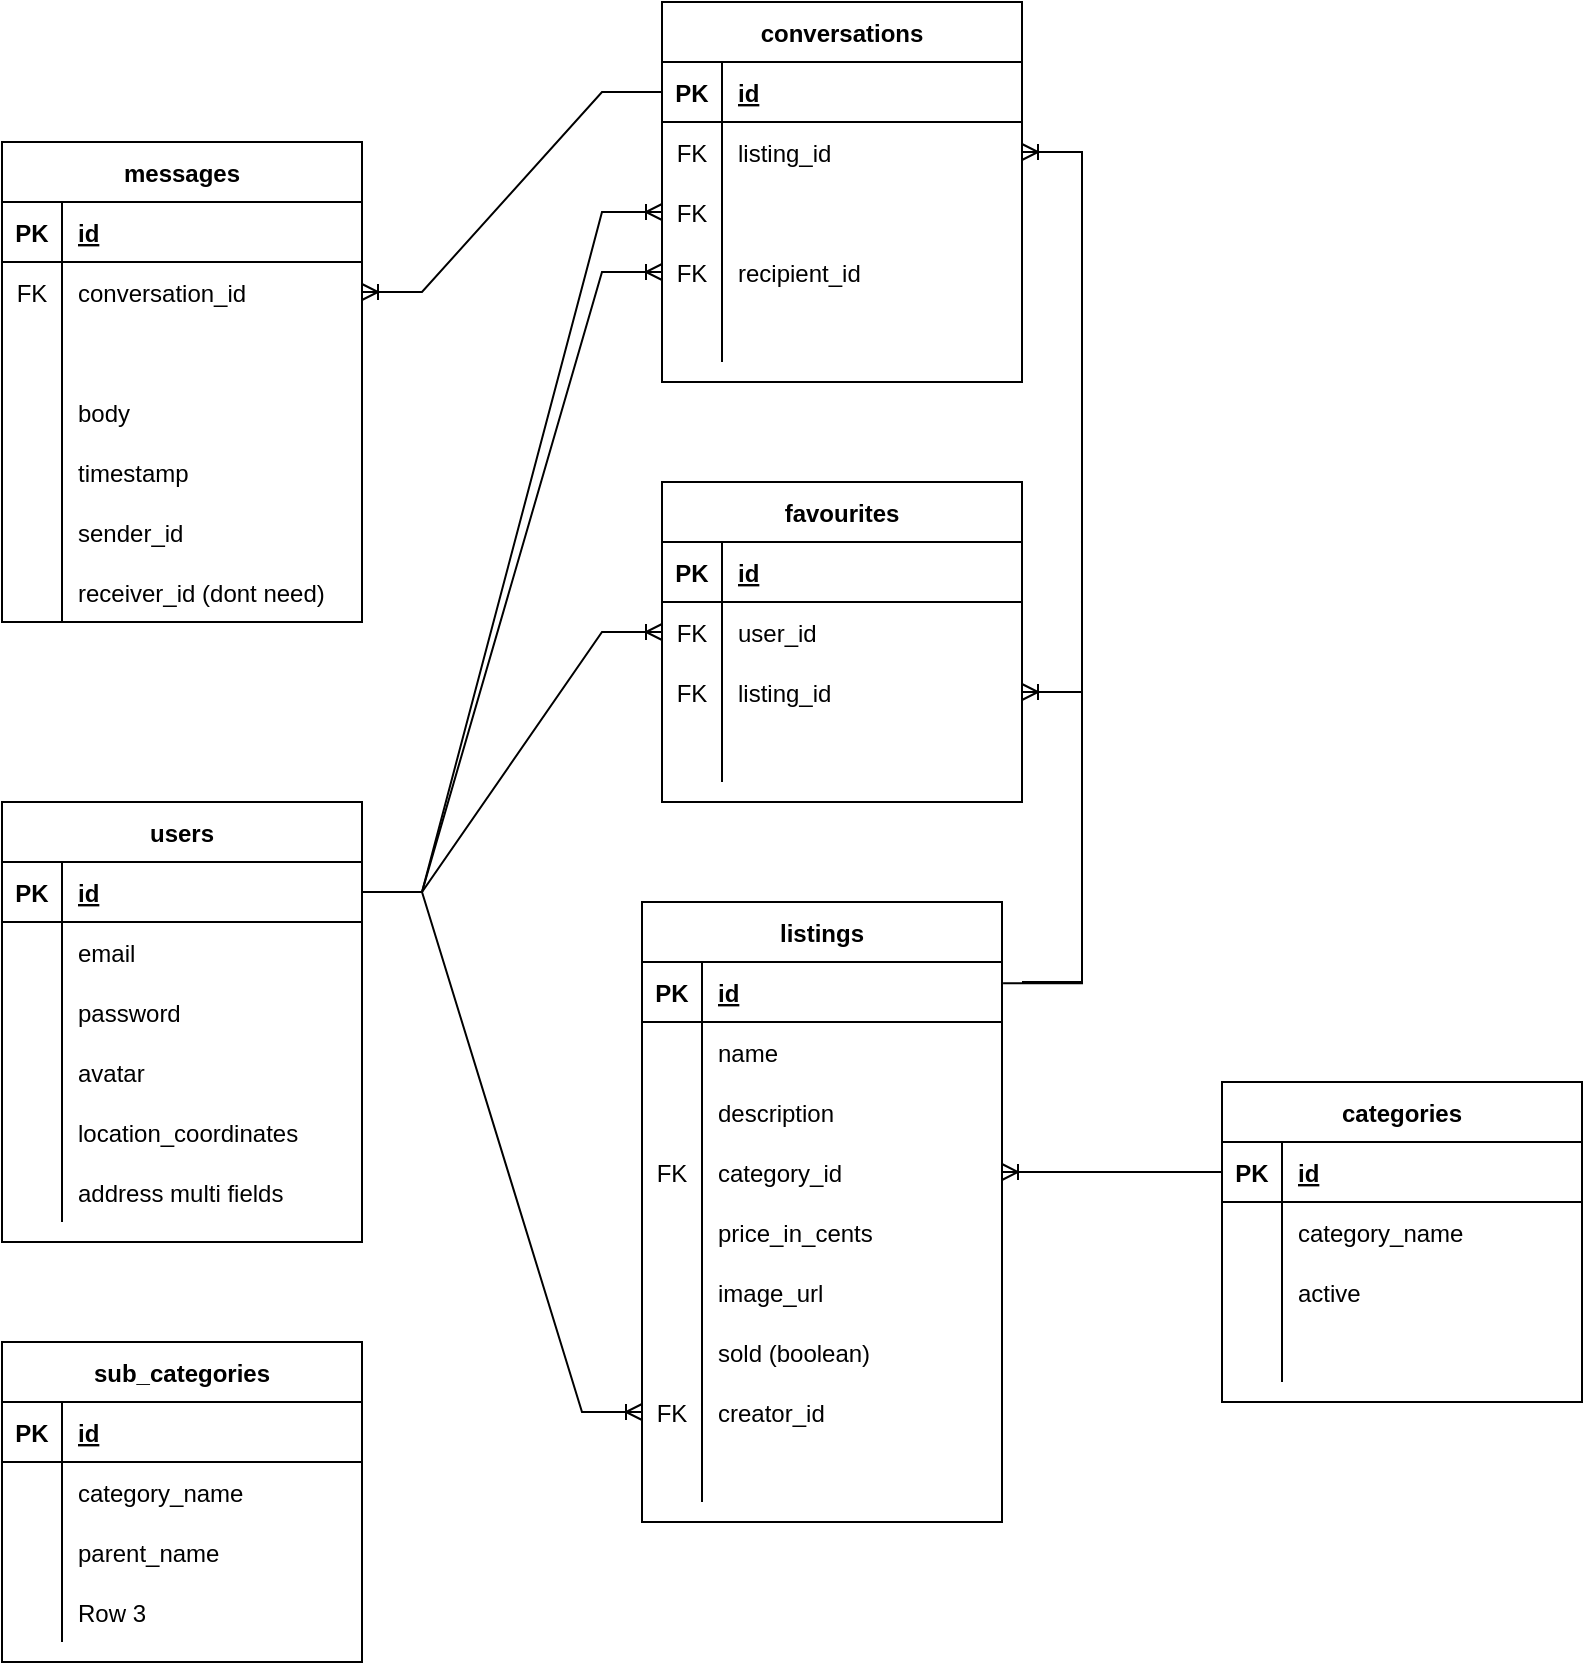 <mxfile version="17.4.1" type="device"><diagram id="R2lEEEUBdFMjLlhIrx00" name="Page-1"><mxGraphModel dx="868" dy="2171" grid="1" gridSize="10" guides="1" tooltips="1" connect="1" arrows="1" fold="1" page="1" pageScale="1" pageWidth="850" pageHeight="1100" math="0" shadow="0" extFonts="Permanent Marker^https://fonts.googleapis.com/css?family=Permanent+Marker"><root><mxCell id="0"/><mxCell id="1" parent="0"/><mxCell id="QbqZs9sL1WfOPaZ2x1TI-1" value="conversations" style="shape=table;startSize=30;container=1;collapsible=1;childLayout=tableLayout;fixedRows=1;rowLines=0;fontStyle=1;align=center;resizeLast=1;" parent="1" vertex="1"><mxGeometry x="460" y="-660" width="180" height="190" as="geometry"/></mxCell><mxCell id="QbqZs9sL1WfOPaZ2x1TI-2" value="" style="shape=tableRow;horizontal=0;startSize=0;swimlaneHead=0;swimlaneBody=0;fillColor=none;collapsible=0;dropTarget=0;points=[[0,0.5],[1,0.5]];portConstraint=eastwest;top=0;left=0;right=0;bottom=1;" parent="QbqZs9sL1WfOPaZ2x1TI-1" vertex="1"><mxGeometry y="30" width="180" height="30" as="geometry"/></mxCell><mxCell id="QbqZs9sL1WfOPaZ2x1TI-3" value="PK" style="shape=partialRectangle;connectable=0;fillColor=none;top=0;left=0;bottom=0;right=0;fontStyle=1;overflow=hidden;" parent="QbqZs9sL1WfOPaZ2x1TI-2" vertex="1"><mxGeometry width="30" height="30" as="geometry"><mxRectangle width="30" height="30" as="alternateBounds"/></mxGeometry></mxCell><mxCell id="QbqZs9sL1WfOPaZ2x1TI-4" value="id" style="shape=partialRectangle;connectable=0;fillColor=none;top=0;left=0;bottom=0;right=0;align=left;spacingLeft=6;fontStyle=5;overflow=hidden;" parent="QbqZs9sL1WfOPaZ2x1TI-2" vertex="1"><mxGeometry x="30" width="150" height="30" as="geometry"><mxRectangle width="150" height="30" as="alternateBounds"/></mxGeometry></mxCell><mxCell id="QbqZs9sL1WfOPaZ2x1TI-11" value="" style="shape=tableRow;horizontal=0;startSize=0;swimlaneHead=0;swimlaneBody=0;fillColor=none;collapsible=0;dropTarget=0;points=[[0,0.5],[1,0.5]];portConstraint=eastwest;top=0;left=0;right=0;bottom=0;" parent="QbqZs9sL1WfOPaZ2x1TI-1" vertex="1"><mxGeometry y="60" width="180" height="30" as="geometry"/></mxCell><mxCell id="QbqZs9sL1WfOPaZ2x1TI-12" value="FK" style="shape=partialRectangle;connectable=0;fillColor=none;top=0;left=0;bottom=0;right=0;editable=1;overflow=hidden;" parent="QbqZs9sL1WfOPaZ2x1TI-11" vertex="1"><mxGeometry width="30" height="30" as="geometry"><mxRectangle width="30" height="30" as="alternateBounds"/></mxGeometry></mxCell><mxCell id="QbqZs9sL1WfOPaZ2x1TI-13" value="listing_id" style="shape=partialRectangle;connectable=0;fillColor=none;top=0;left=0;bottom=0;right=0;align=left;spacingLeft=6;overflow=hidden;" parent="QbqZs9sL1WfOPaZ2x1TI-11" vertex="1"><mxGeometry x="30" width="150" height="30" as="geometry"><mxRectangle width="150" height="30" as="alternateBounds"/></mxGeometry></mxCell><mxCell id="QbqZs9sL1WfOPaZ2x1TI-5" value="" style="shape=tableRow;horizontal=0;startSize=0;swimlaneHead=0;swimlaneBody=0;fillColor=none;collapsible=0;dropTarget=0;points=[[0,0.5],[1,0.5]];portConstraint=eastwest;top=0;left=0;right=0;bottom=0;" parent="QbqZs9sL1WfOPaZ2x1TI-1" vertex="1"><mxGeometry y="90" width="180" height="30" as="geometry"/></mxCell><mxCell id="QbqZs9sL1WfOPaZ2x1TI-6" value="FK" style="shape=partialRectangle;connectable=0;fillColor=none;top=0;left=0;bottom=0;right=0;editable=1;overflow=hidden;" parent="QbqZs9sL1WfOPaZ2x1TI-5" vertex="1"><mxGeometry width="30" height="30" as="geometry"><mxRectangle width="30" height="30" as="alternateBounds"/></mxGeometry></mxCell><mxCell id="QbqZs9sL1WfOPaZ2x1TI-7" value=" " style="shape=partialRectangle;connectable=0;fillColor=none;top=0;left=0;bottom=0;right=0;align=left;spacingLeft=6;overflow=hidden;" parent="QbqZs9sL1WfOPaZ2x1TI-5" vertex="1"><mxGeometry x="30" width="150" height="30" as="geometry"><mxRectangle width="150" height="30" as="alternateBounds"/></mxGeometry></mxCell><mxCell id="QbqZs9sL1WfOPaZ2x1TI-8" value="" style="shape=tableRow;horizontal=0;startSize=0;swimlaneHead=0;swimlaneBody=0;fillColor=none;collapsible=0;dropTarget=0;points=[[0,0.5],[1,0.5]];portConstraint=eastwest;top=0;left=0;right=0;bottom=0;" parent="QbqZs9sL1WfOPaZ2x1TI-1" vertex="1"><mxGeometry y="120" width="180" height="30" as="geometry"/></mxCell><mxCell id="QbqZs9sL1WfOPaZ2x1TI-9" value="FK" style="shape=partialRectangle;connectable=0;fillColor=none;top=0;left=0;bottom=0;right=0;editable=1;overflow=hidden;" parent="QbqZs9sL1WfOPaZ2x1TI-8" vertex="1"><mxGeometry width="30" height="30" as="geometry"><mxRectangle width="30" height="30" as="alternateBounds"/></mxGeometry></mxCell><mxCell id="QbqZs9sL1WfOPaZ2x1TI-10" value="recipient_id" style="shape=partialRectangle;connectable=0;fillColor=none;top=0;left=0;bottom=0;right=0;align=left;spacingLeft=6;overflow=hidden;" parent="QbqZs9sL1WfOPaZ2x1TI-8" vertex="1"><mxGeometry x="30" width="150" height="30" as="geometry"><mxRectangle width="150" height="30" as="alternateBounds"/></mxGeometry></mxCell><mxCell id="QbqZs9sL1WfOPaZ2x1TI-98" value="" style="shape=tableRow;horizontal=0;startSize=0;swimlaneHead=0;swimlaneBody=0;fillColor=none;collapsible=0;dropTarget=0;points=[[0,0.5],[1,0.5]];portConstraint=eastwest;top=0;left=0;right=0;bottom=0;" parent="QbqZs9sL1WfOPaZ2x1TI-1" vertex="1"><mxGeometry y="150" width="180" height="30" as="geometry"/></mxCell><mxCell id="QbqZs9sL1WfOPaZ2x1TI-99" value="" style="shape=partialRectangle;connectable=0;fillColor=none;top=0;left=0;bottom=0;right=0;editable=1;overflow=hidden;" parent="QbqZs9sL1WfOPaZ2x1TI-98" vertex="1"><mxGeometry width="30" height="30" as="geometry"><mxRectangle width="30" height="30" as="alternateBounds"/></mxGeometry></mxCell><mxCell id="QbqZs9sL1WfOPaZ2x1TI-100" value="" style="shape=partialRectangle;connectable=0;fillColor=none;top=0;left=0;bottom=0;right=0;align=left;spacingLeft=6;overflow=hidden;" parent="QbqZs9sL1WfOPaZ2x1TI-98" vertex="1"><mxGeometry x="30" width="150" height="30" as="geometry"><mxRectangle width="150" height="30" as="alternateBounds"/></mxGeometry></mxCell><mxCell id="QbqZs9sL1WfOPaZ2x1TI-14" value="" style="edgeStyle=entityRelationEdgeStyle;fontSize=12;html=1;endArrow=ERoneToMany;rounded=0;exitX=0;exitY=0.5;exitDx=0;exitDy=0;" parent="1" source="QbqZs9sL1WfOPaZ2x1TI-2" target="QbqZs9sL1WfOPaZ2x1TI-105" edge="1"><mxGeometry width="100" height="100" relative="1" as="geometry"><mxPoint x="80" y="-590" as="sourcePoint"/><mxPoint x="210" y="-580" as="targetPoint"/></mxGeometry></mxCell><mxCell id="QbqZs9sL1WfOPaZ2x1TI-15" value="users" style="shape=table;startSize=30;container=1;collapsible=1;childLayout=tableLayout;fixedRows=1;rowLines=0;fontStyle=1;align=center;resizeLast=1;" parent="1" vertex="1"><mxGeometry x="130" y="-260" width="180" height="220" as="geometry"/></mxCell><mxCell id="QbqZs9sL1WfOPaZ2x1TI-16" value="" style="shape=tableRow;horizontal=0;startSize=0;swimlaneHead=0;swimlaneBody=0;fillColor=none;collapsible=0;dropTarget=0;points=[[0,0.5],[1,0.5]];portConstraint=eastwest;top=0;left=0;right=0;bottom=1;" parent="QbqZs9sL1WfOPaZ2x1TI-15" vertex="1"><mxGeometry y="30" width="180" height="30" as="geometry"/></mxCell><mxCell id="QbqZs9sL1WfOPaZ2x1TI-17" value="PK" style="shape=partialRectangle;connectable=0;fillColor=none;top=0;left=0;bottom=0;right=0;fontStyle=1;overflow=hidden;" parent="QbqZs9sL1WfOPaZ2x1TI-16" vertex="1"><mxGeometry width="30" height="30" as="geometry"><mxRectangle width="30" height="30" as="alternateBounds"/></mxGeometry></mxCell><mxCell id="QbqZs9sL1WfOPaZ2x1TI-18" value="id" style="shape=partialRectangle;connectable=0;fillColor=none;top=0;left=0;bottom=0;right=0;align=left;spacingLeft=6;fontStyle=5;overflow=hidden;" parent="QbqZs9sL1WfOPaZ2x1TI-16" vertex="1"><mxGeometry x="30" width="150" height="30" as="geometry"><mxRectangle width="150" height="30" as="alternateBounds"/></mxGeometry></mxCell><mxCell id="QbqZs9sL1WfOPaZ2x1TI-22" value="" style="shape=tableRow;horizontal=0;startSize=0;swimlaneHead=0;swimlaneBody=0;fillColor=none;collapsible=0;dropTarget=0;points=[[0,0.5],[1,0.5]];portConstraint=eastwest;top=0;left=0;right=0;bottom=0;" parent="QbqZs9sL1WfOPaZ2x1TI-15" vertex="1"><mxGeometry y="60" width="180" height="30" as="geometry"/></mxCell><mxCell id="QbqZs9sL1WfOPaZ2x1TI-23" value="" style="shape=partialRectangle;connectable=0;fillColor=none;top=0;left=0;bottom=0;right=0;editable=1;overflow=hidden;" parent="QbqZs9sL1WfOPaZ2x1TI-22" vertex="1"><mxGeometry width="30" height="30" as="geometry"><mxRectangle width="30" height="30" as="alternateBounds"/></mxGeometry></mxCell><mxCell id="QbqZs9sL1WfOPaZ2x1TI-24" value="email" style="shape=partialRectangle;connectable=0;fillColor=none;top=0;left=0;bottom=0;right=0;align=left;spacingLeft=6;overflow=hidden;" parent="QbqZs9sL1WfOPaZ2x1TI-22" vertex="1"><mxGeometry x="30" width="150" height="30" as="geometry"><mxRectangle width="150" height="30" as="alternateBounds"/></mxGeometry></mxCell><mxCell id="QbqZs9sL1WfOPaZ2x1TI-25" value="" style="shape=tableRow;horizontal=0;startSize=0;swimlaneHead=0;swimlaneBody=0;fillColor=none;collapsible=0;dropTarget=0;points=[[0,0.5],[1,0.5]];portConstraint=eastwest;top=0;left=0;right=0;bottom=0;" parent="QbqZs9sL1WfOPaZ2x1TI-15" vertex="1"><mxGeometry y="90" width="180" height="30" as="geometry"/></mxCell><mxCell id="QbqZs9sL1WfOPaZ2x1TI-26" value="" style="shape=partialRectangle;connectable=0;fillColor=none;top=0;left=0;bottom=0;right=0;editable=1;overflow=hidden;" parent="QbqZs9sL1WfOPaZ2x1TI-25" vertex="1"><mxGeometry width="30" height="30" as="geometry"><mxRectangle width="30" height="30" as="alternateBounds"/></mxGeometry></mxCell><mxCell id="QbqZs9sL1WfOPaZ2x1TI-27" value="password" style="shape=partialRectangle;connectable=0;fillColor=none;top=0;left=0;bottom=0;right=0;align=left;spacingLeft=6;overflow=hidden;" parent="QbqZs9sL1WfOPaZ2x1TI-25" vertex="1"><mxGeometry x="30" width="150" height="30" as="geometry"><mxRectangle width="150" height="30" as="alternateBounds"/></mxGeometry></mxCell><mxCell id="QbqZs9sL1WfOPaZ2x1TI-19" value="" style="shape=tableRow;horizontal=0;startSize=0;swimlaneHead=0;swimlaneBody=0;fillColor=none;collapsible=0;dropTarget=0;points=[[0,0.5],[1,0.5]];portConstraint=eastwest;top=0;left=0;right=0;bottom=0;" parent="QbqZs9sL1WfOPaZ2x1TI-15" vertex="1"><mxGeometry y="120" width="180" height="30" as="geometry"/></mxCell><mxCell id="QbqZs9sL1WfOPaZ2x1TI-20" value="" style="shape=partialRectangle;connectable=0;fillColor=none;top=0;left=0;bottom=0;right=0;editable=1;overflow=hidden;" parent="QbqZs9sL1WfOPaZ2x1TI-19" vertex="1"><mxGeometry width="30" height="30" as="geometry"><mxRectangle width="30" height="30" as="alternateBounds"/></mxGeometry></mxCell><mxCell id="QbqZs9sL1WfOPaZ2x1TI-21" value="avatar" style="shape=partialRectangle;connectable=0;fillColor=none;top=0;left=0;bottom=0;right=0;align=left;spacingLeft=6;overflow=hidden;" parent="QbqZs9sL1WfOPaZ2x1TI-19" vertex="1"><mxGeometry x="30" width="150" height="30" as="geometry"><mxRectangle width="150" height="30" as="alternateBounds"/></mxGeometry></mxCell><mxCell id="QbqZs9sL1WfOPaZ2x1TI-67" value="" style="shape=tableRow;horizontal=0;startSize=0;swimlaneHead=0;swimlaneBody=0;fillColor=none;collapsible=0;dropTarget=0;points=[[0,0.5],[1,0.5]];portConstraint=eastwest;top=0;left=0;right=0;bottom=0;" parent="QbqZs9sL1WfOPaZ2x1TI-15" vertex="1"><mxGeometry y="150" width="180" height="30" as="geometry"/></mxCell><mxCell id="QbqZs9sL1WfOPaZ2x1TI-68" value="" style="shape=partialRectangle;connectable=0;fillColor=none;top=0;left=0;bottom=0;right=0;editable=1;overflow=hidden;" parent="QbqZs9sL1WfOPaZ2x1TI-67" vertex="1"><mxGeometry width="30" height="30" as="geometry"><mxRectangle width="30" height="30" as="alternateBounds"/></mxGeometry></mxCell><mxCell id="QbqZs9sL1WfOPaZ2x1TI-69" value="location_coordinates" style="shape=partialRectangle;connectable=0;fillColor=none;top=0;left=0;bottom=0;right=0;align=left;spacingLeft=6;overflow=hidden;" parent="QbqZs9sL1WfOPaZ2x1TI-67" vertex="1"><mxGeometry x="30" width="150" height="30" as="geometry"><mxRectangle width="150" height="30" as="alternateBounds"/></mxGeometry></mxCell><mxCell id="QbqZs9sL1WfOPaZ2x1TI-70" value="" style="shape=tableRow;horizontal=0;startSize=0;swimlaneHead=0;swimlaneBody=0;fillColor=none;collapsible=0;dropTarget=0;points=[[0,0.5],[1,0.5]];portConstraint=eastwest;top=0;left=0;right=0;bottom=0;" parent="QbqZs9sL1WfOPaZ2x1TI-15" vertex="1"><mxGeometry y="180" width="180" height="30" as="geometry"/></mxCell><mxCell id="QbqZs9sL1WfOPaZ2x1TI-71" value="" style="shape=partialRectangle;connectable=0;fillColor=none;top=0;left=0;bottom=0;right=0;editable=1;overflow=hidden;" parent="QbqZs9sL1WfOPaZ2x1TI-70" vertex="1"><mxGeometry width="30" height="30" as="geometry"><mxRectangle width="30" height="30" as="alternateBounds"/></mxGeometry></mxCell><mxCell id="QbqZs9sL1WfOPaZ2x1TI-72" value="address multi fields" style="shape=partialRectangle;connectable=0;fillColor=none;top=0;left=0;bottom=0;right=0;align=left;spacingLeft=6;overflow=hidden;" parent="QbqZs9sL1WfOPaZ2x1TI-70" vertex="1"><mxGeometry x="30" width="150" height="30" as="geometry"><mxRectangle width="150" height="30" as="alternateBounds"/></mxGeometry></mxCell><mxCell id="QbqZs9sL1WfOPaZ2x1TI-28" value="categories" style="shape=table;startSize=30;container=1;collapsible=1;childLayout=tableLayout;fixedRows=1;rowLines=0;fontStyle=1;align=center;resizeLast=1;" parent="1" vertex="1"><mxGeometry x="740" y="-120" width="180" height="160" as="geometry"/></mxCell><mxCell id="QbqZs9sL1WfOPaZ2x1TI-29" value="" style="shape=tableRow;horizontal=0;startSize=0;swimlaneHead=0;swimlaneBody=0;fillColor=none;collapsible=0;dropTarget=0;points=[[0,0.5],[1,0.5]];portConstraint=eastwest;top=0;left=0;right=0;bottom=1;" parent="QbqZs9sL1WfOPaZ2x1TI-28" vertex="1"><mxGeometry y="30" width="180" height="30" as="geometry"/></mxCell><mxCell id="QbqZs9sL1WfOPaZ2x1TI-30" value="PK" style="shape=partialRectangle;connectable=0;fillColor=none;top=0;left=0;bottom=0;right=0;fontStyle=1;overflow=hidden;" parent="QbqZs9sL1WfOPaZ2x1TI-29" vertex="1"><mxGeometry width="30" height="30" as="geometry"><mxRectangle width="30" height="30" as="alternateBounds"/></mxGeometry></mxCell><mxCell id="QbqZs9sL1WfOPaZ2x1TI-31" value="id" style="shape=partialRectangle;connectable=0;fillColor=none;top=0;left=0;bottom=0;right=0;align=left;spacingLeft=6;fontStyle=5;overflow=hidden;" parent="QbqZs9sL1WfOPaZ2x1TI-29" vertex="1"><mxGeometry x="30" width="150" height="30" as="geometry"><mxRectangle width="150" height="30" as="alternateBounds"/></mxGeometry></mxCell><mxCell id="QbqZs9sL1WfOPaZ2x1TI-32" value="" style="shape=tableRow;horizontal=0;startSize=0;swimlaneHead=0;swimlaneBody=0;fillColor=none;collapsible=0;dropTarget=0;points=[[0,0.5],[1,0.5]];portConstraint=eastwest;top=0;left=0;right=0;bottom=0;" parent="QbqZs9sL1WfOPaZ2x1TI-28" vertex="1"><mxGeometry y="60" width="180" height="30" as="geometry"/></mxCell><mxCell id="QbqZs9sL1WfOPaZ2x1TI-33" value="" style="shape=partialRectangle;connectable=0;fillColor=none;top=0;left=0;bottom=0;right=0;editable=1;overflow=hidden;" parent="QbqZs9sL1WfOPaZ2x1TI-32" vertex="1"><mxGeometry width="30" height="30" as="geometry"><mxRectangle width="30" height="30" as="alternateBounds"/></mxGeometry></mxCell><mxCell id="QbqZs9sL1WfOPaZ2x1TI-34" value="category_name" style="shape=partialRectangle;connectable=0;fillColor=none;top=0;left=0;bottom=0;right=0;align=left;spacingLeft=6;overflow=hidden;" parent="QbqZs9sL1WfOPaZ2x1TI-32" vertex="1"><mxGeometry x="30" width="150" height="30" as="geometry"><mxRectangle width="150" height="30" as="alternateBounds"/></mxGeometry></mxCell><mxCell id="QbqZs9sL1WfOPaZ2x1TI-35" value="" style="shape=tableRow;horizontal=0;startSize=0;swimlaneHead=0;swimlaneBody=0;fillColor=none;collapsible=0;dropTarget=0;points=[[0,0.5],[1,0.5]];portConstraint=eastwest;top=0;left=0;right=0;bottom=0;" parent="QbqZs9sL1WfOPaZ2x1TI-28" vertex="1"><mxGeometry y="90" width="180" height="30" as="geometry"/></mxCell><mxCell id="QbqZs9sL1WfOPaZ2x1TI-36" value="" style="shape=partialRectangle;connectable=0;fillColor=none;top=0;left=0;bottom=0;right=0;editable=1;overflow=hidden;" parent="QbqZs9sL1WfOPaZ2x1TI-35" vertex="1"><mxGeometry width="30" height="30" as="geometry"><mxRectangle width="30" height="30" as="alternateBounds"/></mxGeometry></mxCell><mxCell id="QbqZs9sL1WfOPaZ2x1TI-37" value="active" style="shape=partialRectangle;connectable=0;fillColor=none;top=0;left=0;bottom=0;right=0;align=left;spacingLeft=6;overflow=hidden;" parent="QbqZs9sL1WfOPaZ2x1TI-35" vertex="1"><mxGeometry x="30" width="150" height="30" as="geometry"><mxRectangle width="150" height="30" as="alternateBounds"/></mxGeometry></mxCell><mxCell id="QbqZs9sL1WfOPaZ2x1TI-38" value="" style="shape=tableRow;horizontal=0;startSize=0;swimlaneHead=0;swimlaneBody=0;fillColor=none;collapsible=0;dropTarget=0;points=[[0,0.5],[1,0.5]];portConstraint=eastwest;top=0;left=0;right=0;bottom=0;" parent="QbqZs9sL1WfOPaZ2x1TI-28" vertex="1"><mxGeometry y="120" width="180" height="30" as="geometry"/></mxCell><mxCell id="QbqZs9sL1WfOPaZ2x1TI-39" value="" style="shape=partialRectangle;connectable=0;fillColor=none;top=0;left=0;bottom=0;right=0;editable=1;overflow=hidden;" parent="QbqZs9sL1WfOPaZ2x1TI-38" vertex="1"><mxGeometry width="30" height="30" as="geometry"><mxRectangle width="30" height="30" as="alternateBounds"/></mxGeometry></mxCell><mxCell id="QbqZs9sL1WfOPaZ2x1TI-40" value="" style="shape=partialRectangle;connectable=0;fillColor=none;top=0;left=0;bottom=0;right=0;align=left;spacingLeft=6;overflow=hidden;" parent="QbqZs9sL1WfOPaZ2x1TI-38" vertex="1"><mxGeometry x="30" width="150" height="30" as="geometry"><mxRectangle width="150" height="30" as="alternateBounds"/></mxGeometry></mxCell><mxCell id="QbqZs9sL1WfOPaZ2x1TI-41" value="listings" style="shape=table;startSize=30;container=1;collapsible=1;childLayout=tableLayout;fixedRows=1;rowLines=0;fontStyle=1;align=center;resizeLast=1;" parent="1" vertex="1"><mxGeometry x="450" y="-210" width="180" height="310" as="geometry"/></mxCell><mxCell id="QbqZs9sL1WfOPaZ2x1TI-42" value="" style="shape=tableRow;horizontal=0;startSize=0;swimlaneHead=0;swimlaneBody=0;fillColor=none;collapsible=0;dropTarget=0;points=[[0,0.5],[1,0.5]];portConstraint=eastwest;top=0;left=0;right=0;bottom=1;" parent="QbqZs9sL1WfOPaZ2x1TI-41" vertex="1"><mxGeometry y="30" width="180" height="30" as="geometry"/></mxCell><mxCell id="QbqZs9sL1WfOPaZ2x1TI-43" value="PK" style="shape=partialRectangle;connectable=0;fillColor=none;top=0;left=0;bottom=0;right=0;fontStyle=1;overflow=hidden;" parent="QbqZs9sL1WfOPaZ2x1TI-42" vertex="1"><mxGeometry width="30" height="30" as="geometry"><mxRectangle width="30" height="30" as="alternateBounds"/></mxGeometry></mxCell><mxCell id="QbqZs9sL1WfOPaZ2x1TI-44" value="id" style="shape=partialRectangle;connectable=0;fillColor=none;top=0;left=0;bottom=0;right=0;align=left;spacingLeft=6;fontStyle=5;overflow=hidden;" parent="QbqZs9sL1WfOPaZ2x1TI-42" vertex="1"><mxGeometry x="30" width="150" height="30" as="geometry"><mxRectangle width="150" height="30" as="alternateBounds"/></mxGeometry></mxCell><mxCell id="QbqZs9sL1WfOPaZ2x1TI-45" value="" style="shape=tableRow;horizontal=0;startSize=0;swimlaneHead=0;swimlaneBody=0;fillColor=none;collapsible=0;dropTarget=0;points=[[0,0.5],[1,0.5]];portConstraint=eastwest;top=0;left=0;right=0;bottom=0;" parent="QbqZs9sL1WfOPaZ2x1TI-41" vertex="1"><mxGeometry y="60" width="180" height="30" as="geometry"/></mxCell><mxCell id="QbqZs9sL1WfOPaZ2x1TI-46" value="" style="shape=partialRectangle;connectable=0;fillColor=none;top=0;left=0;bottom=0;right=0;editable=1;overflow=hidden;" parent="QbqZs9sL1WfOPaZ2x1TI-45" vertex="1"><mxGeometry width="30" height="30" as="geometry"><mxRectangle width="30" height="30" as="alternateBounds"/></mxGeometry></mxCell><mxCell id="QbqZs9sL1WfOPaZ2x1TI-47" value="name" style="shape=partialRectangle;connectable=0;fillColor=none;top=0;left=0;bottom=0;right=0;align=left;spacingLeft=6;overflow=hidden;" parent="QbqZs9sL1WfOPaZ2x1TI-45" vertex="1"><mxGeometry x="30" width="150" height="30" as="geometry"><mxRectangle width="150" height="30" as="alternateBounds"/></mxGeometry></mxCell><mxCell id="QbqZs9sL1WfOPaZ2x1TI-48" value="" style="shape=tableRow;horizontal=0;startSize=0;swimlaneHead=0;swimlaneBody=0;fillColor=none;collapsible=0;dropTarget=0;points=[[0,0.5],[1,0.5]];portConstraint=eastwest;top=0;left=0;right=0;bottom=0;" parent="QbqZs9sL1WfOPaZ2x1TI-41" vertex="1"><mxGeometry y="90" width="180" height="30" as="geometry"/></mxCell><mxCell id="QbqZs9sL1WfOPaZ2x1TI-49" value="" style="shape=partialRectangle;connectable=0;fillColor=none;top=0;left=0;bottom=0;right=0;editable=1;overflow=hidden;" parent="QbqZs9sL1WfOPaZ2x1TI-48" vertex="1"><mxGeometry width="30" height="30" as="geometry"><mxRectangle width="30" height="30" as="alternateBounds"/></mxGeometry></mxCell><mxCell id="QbqZs9sL1WfOPaZ2x1TI-50" value="description" style="shape=partialRectangle;connectable=0;fillColor=none;top=0;left=0;bottom=0;right=0;align=left;spacingLeft=6;overflow=hidden;" parent="QbqZs9sL1WfOPaZ2x1TI-48" vertex="1"><mxGeometry x="30" width="150" height="30" as="geometry"><mxRectangle width="150" height="30" as="alternateBounds"/></mxGeometry></mxCell><mxCell id="QbqZs9sL1WfOPaZ2x1TI-51" value="" style="shape=tableRow;horizontal=0;startSize=0;swimlaneHead=0;swimlaneBody=0;fillColor=none;collapsible=0;dropTarget=0;points=[[0,0.5],[1,0.5]];portConstraint=eastwest;top=0;left=0;right=0;bottom=0;" parent="QbqZs9sL1WfOPaZ2x1TI-41" vertex="1"><mxGeometry y="120" width="180" height="30" as="geometry"/></mxCell><mxCell id="QbqZs9sL1WfOPaZ2x1TI-52" value="FK" style="shape=partialRectangle;connectable=0;fillColor=none;top=0;left=0;bottom=0;right=0;editable=1;overflow=hidden;" parent="QbqZs9sL1WfOPaZ2x1TI-51" vertex="1"><mxGeometry width="30" height="30" as="geometry"><mxRectangle width="30" height="30" as="alternateBounds"/></mxGeometry></mxCell><mxCell id="QbqZs9sL1WfOPaZ2x1TI-53" value="category_id" style="shape=partialRectangle;connectable=0;fillColor=none;top=0;left=0;bottom=0;right=0;align=left;spacingLeft=6;overflow=hidden;" parent="QbqZs9sL1WfOPaZ2x1TI-51" vertex="1"><mxGeometry x="30" width="150" height="30" as="geometry"><mxRectangle width="150" height="30" as="alternateBounds"/></mxGeometry></mxCell><mxCell id="QbqZs9sL1WfOPaZ2x1TI-73" value="" style="shape=tableRow;horizontal=0;startSize=0;swimlaneHead=0;swimlaneBody=0;fillColor=none;collapsible=0;dropTarget=0;points=[[0,0.5],[1,0.5]];portConstraint=eastwest;top=0;left=0;right=0;bottom=0;" parent="QbqZs9sL1WfOPaZ2x1TI-41" vertex="1"><mxGeometry y="150" width="180" height="30" as="geometry"/></mxCell><mxCell id="QbqZs9sL1WfOPaZ2x1TI-74" value="" style="shape=partialRectangle;connectable=0;fillColor=none;top=0;left=0;bottom=0;right=0;editable=1;overflow=hidden;" parent="QbqZs9sL1WfOPaZ2x1TI-73" vertex="1"><mxGeometry width="30" height="30" as="geometry"><mxRectangle width="30" height="30" as="alternateBounds"/></mxGeometry></mxCell><mxCell id="QbqZs9sL1WfOPaZ2x1TI-75" value="price_in_cents" style="shape=partialRectangle;connectable=0;fillColor=none;top=0;left=0;bottom=0;right=0;align=left;spacingLeft=6;overflow=hidden;" parent="QbqZs9sL1WfOPaZ2x1TI-73" vertex="1"><mxGeometry x="30" width="150" height="30" as="geometry"><mxRectangle width="150" height="30" as="alternateBounds"/></mxGeometry></mxCell><mxCell id="QbqZs9sL1WfOPaZ2x1TI-77" value="" style="shape=tableRow;horizontal=0;startSize=0;swimlaneHead=0;swimlaneBody=0;fillColor=none;collapsible=0;dropTarget=0;points=[[0,0.5],[1,0.5]];portConstraint=eastwest;top=0;left=0;right=0;bottom=0;" parent="QbqZs9sL1WfOPaZ2x1TI-41" vertex="1"><mxGeometry y="180" width="180" height="30" as="geometry"/></mxCell><mxCell id="QbqZs9sL1WfOPaZ2x1TI-78" value="" style="shape=partialRectangle;connectable=0;fillColor=none;top=0;left=0;bottom=0;right=0;editable=1;overflow=hidden;" parent="QbqZs9sL1WfOPaZ2x1TI-77" vertex="1"><mxGeometry width="30" height="30" as="geometry"><mxRectangle width="30" height="30" as="alternateBounds"/></mxGeometry></mxCell><mxCell id="QbqZs9sL1WfOPaZ2x1TI-79" value="image_url" style="shape=partialRectangle;connectable=0;fillColor=none;top=0;left=0;bottom=0;right=0;align=left;spacingLeft=6;overflow=hidden;" parent="QbqZs9sL1WfOPaZ2x1TI-77" vertex="1"><mxGeometry x="30" width="150" height="30" as="geometry"><mxRectangle width="150" height="30" as="alternateBounds"/></mxGeometry></mxCell><mxCell id="QbqZs9sL1WfOPaZ2x1TI-80" value="" style="shape=tableRow;horizontal=0;startSize=0;swimlaneHead=0;swimlaneBody=0;fillColor=none;collapsible=0;dropTarget=0;points=[[0,0.5],[1,0.5]];portConstraint=eastwest;top=0;left=0;right=0;bottom=0;" parent="QbqZs9sL1WfOPaZ2x1TI-41" vertex="1"><mxGeometry y="210" width="180" height="30" as="geometry"/></mxCell><mxCell id="QbqZs9sL1WfOPaZ2x1TI-81" value="" style="shape=partialRectangle;connectable=0;fillColor=none;top=0;left=0;bottom=0;right=0;editable=1;overflow=hidden;" parent="QbqZs9sL1WfOPaZ2x1TI-80" vertex="1"><mxGeometry width="30" height="30" as="geometry"><mxRectangle width="30" height="30" as="alternateBounds"/></mxGeometry></mxCell><mxCell id="QbqZs9sL1WfOPaZ2x1TI-82" value="sold (boolean)" style="shape=partialRectangle;connectable=0;fillColor=none;top=0;left=0;bottom=0;right=0;align=left;spacingLeft=6;overflow=hidden;" parent="QbqZs9sL1WfOPaZ2x1TI-80" vertex="1"><mxGeometry x="30" width="150" height="30" as="geometry"><mxRectangle width="150" height="30" as="alternateBounds"/></mxGeometry></mxCell><mxCell id="QbqZs9sL1WfOPaZ2x1TI-132" value="" style="shape=tableRow;horizontal=0;startSize=0;swimlaneHead=0;swimlaneBody=0;fillColor=none;collapsible=0;dropTarget=0;points=[[0,0.5],[1,0.5]];portConstraint=eastwest;top=0;left=0;right=0;bottom=0;" parent="QbqZs9sL1WfOPaZ2x1TI-41" vertex="1"><mxGeometry y="240" width="180" height="30" as="geometry"/></mxCell><mxCell id="QbqZs9sL1WfOPaZ2x1TI-133" value="FK" style="shape=partialRectangle;connectable=0;fillColor=none;top=0;left=0;bottom=0;right=0;editable=1;overflow=hidden;" parent="QbqZs9sL1WfOPaZ2x1TI-132" vertex="1"><mxGeometry width="30" height="30" as="geometry"><mxRectangle width="30" height="30" as="alternateBounds"/></mxGeometry></mxCell><mxCell id="QbqZs9sL1WfOPaZ2x1TI-134" value="creator_id" style="shape=partialRectangle;connectable=0;fillColor=none;top=0;left=0;bottom=0;right=0;align=left;spacingLeft=6;overflow=hidden;" parent="QbqZs9sL1WfOPaZ2x1TI-132" vertex="1"><mxGeometry x="30" width="150" height="30" as="geometry"><mxRectangle width="150" height="30" as="alternateBounds"/></mxGeometry></mxCell><mxCell id="QbqZs9sL1WfOPaZ2x1TI-141" value="" style="shape=tableRow;horizontal=0;startSize=0;swimlaneHead=0;swimlaneBody=0;fillColor=none;collapsible=0;dropTarget=0;points=[[0,0.5],[1,0.5]];portConstraint=eastwest;top=0;left=0;right=0;bottom=0;" parent="QbqZs9sL1WfOPaZ2x1TI-41" vertex="1"><mxGeometry y="270" width="180" height="30" as="geometry"/></mxCell><mxCell id="QbqZs9sL1WfOPaZ2x1TI-142" value="" style="shape=partialRectangle;connectable=0;fillColor=none;top=0;left=0;bottom=0;right=0;editable=1;overflow=hidden;" parent="QbqZs9sL1WfOPaZ2x1TI-141" vertex="1"><mxGeometry width="30" height="30" as="geometry"><mxRectangle width="30" height="30" as="alternateBounds"/></mxGeometry></mxCell><mxCell id="QbqZs9sL1WfOPaZ2x1TI-143" value="" style="shape=partialRectangle;connectable=0;fillColor=none;top=0;left=0;bottom=0;right=0;align=left;spacingLeft=6;overflow=hidden;" parent="QbqZs9sL1WfOPaZ2x1TI-141" vertex="1"><mxGeometry x="30" width="150" height="30" as="geometry"><mxRectangle width="150" height="30" as="alternateBounds"/></mxGeometry></mxCell><mxCell id="QbqZs9sL1WfOPaZ2x1TI-54" value="sub_categories" style="shape=table;startSize=30;container=1;collapsible=1;childLayout=tableLayout;fixedRows=1;rowLines=0;fontStyle=1;align=center;resizeLast=1;" parent="1" vertex="1"><mxGeometry x="130" y="10" width="180" height="160" as="geometry"/></mxCell><mxCell id="QbqZs9sL1WfOPaZ2x1TI-55" value="" style="shape=tableRow;horizontal=0;startSize=0;swimlaneHead=0;swimlaneBody=0;fillColor=none;collapsible=0;dropTarget=0;points=[[0,0.5],[1,0.5]];portConstraint=eastwest;top=0;left=0;right=0;bottom=1;" parent="QbqZs9sL1WfOPaZ2x1TI-54" vertex="1"><mxGeometry y="30" width="180" height="30" as="geometry"/></mxCell><mxCell id="QbqZs9sL1WfOPaZ2x1TI-56" value="PK" style="shape=partialRectangle;connectable=0;fillColor=none;top=0;left=0;bottom=0;right=0;fontStyle=1;overflow=hidden;" parent="QbqZs9sL1WfOPaZ2x1TI-55" vertex="1"><mxGeometry width="30" height="30" as="geometry"><mxRectangle width="30" height="30" as="alternateBounds"/></mxGeometry></mxCell><mxCell id="QbqZs9sL1WfOPaZ2x1TI-57" value="id" style="shape=partialRectangle;connectable=0;fillColor=none;top=0;left=0;bottom=0;right=0;align=left;spacingLeft=6;fontStyle=5;overflow=hidden;" parent="QbqZs9sL1WfOPaZ2x1TI-55" vertex="1"><mxGeometry x="30" width="150" height="30" as="geometry"><mxRectangle width="150" height="30" as="alternateBounds"/></mxGeometry></mxCell><mxCell id="QbqZs9sL1WfOPaZ2x1TI-58" value="" style="shape=tableRow;horizontal=0;startSize=0;swimlaneHead=0;swimlaneBody=0;fillColor=none;collapsible=0;dropTarget=0;points=[[0,0.5],[1,0.5]];portConstraint=eastwest;top=0;left=0;right=0;bottom=0;" parent="QbqZs9sL1WfOPaZ2x1TI-54" vertex="1"><mxGeometry y="60" width="180" height="30" as="geometry"/></mxCell><mxCell id="QbqZs9sL1WfOPaZ2x1TI-59" value="" style="shape=partialRectangle;connectable=0;fillColor=none;top=0;left=0;bottom=0;right=0;editable=1;overflow=hidden;" parent="QbqZs9sL1WfOPaZ2x1TI-58" vertex="1"><mxGeometry width="30" height="30" as="geometry"><mxRectangle width="30" height="30" as="alternateBounds"/></mxGeometry></mxCell><mxCell id="QbqZs9sL1WfOPaZ2x1TI-60" value="category_name" style="shape=partialRectangle;connectable=0;fillColor=none;top=0;left=0;bottom=0;right=0;align=left;spacingLeft=6;overflow=hidden;" parent="QbqZs9sL1WfOPaZ2x1TI-58" vertex="1"><mxGeometry x="30" width="150" height="30" as="geometry"><mxRectangle width="150" height="30" as="alternateBounds"/></mxGeometry></mxCell><mxCell id="QbqZs9sL1WfOPaZ2x1TI-61" value="" style="shape=tableRow;horizontal=0;startSize=0;swimlaneHead=0;swimlaneBody=0;fillColor=none;collapsible=0;dropTarget=0;points=[[0,0.5],[1,0.5]];portConstraint=eastwest;top=0;left=0;right=0;bottom=0;" parent="QbqZs9sL1WfOPaZ2x1TI-54" vertex="1"><mxGeometry y="90" width="180" height="30" as="geometry"/></mxCell><mxCell id="QbqZs9sL1WfOPaZ2x1TI-62" value="" style="shape=partialRectangle;connectable=0;fillColor=none;top=0;left=0;bottom=0;right=0;editable=1;overflow=hidden;" parent="QbqZs9sL1WfOPaZ2x1TI-61" vertex="1"><mxGeometry width="30" height="30" as="geometry"><mxRectangle width="30" height="30" as="alternateBounds"/></mxGeometry></mxCell><mxCell id="QbqZs9sL1WfOPaZ2x1TI-63" value="parent_name" style="shape=partialRectangle;connectable=0;fillColor=none;top=0;left=0;bottom=0;right=0;align=left;spacingLeft=6;overflow=hidden;" parent="QbqZs9sL1WfOPaZ2x1TI-61" vertex="1"><mxGeometry x="30" width="150" height="30" as="geometry"><mxRectangle width="150" height="30" as="alternateBounds"/></mxGeometry></mxCell><mxCell id="QbqZs9sL1WfOPaZ2x1TI-64" value="" style="shape=tableRow;horizontal=0;startSize=0;swimlaneHead=0;swimlaneBody=0;fillColor=none;collapsible=0;dropTarget=0;points=[[0,0.5],[1,0.5]];portConstraint=eastwest;top=0;left=0;right=0;bottom=0;" parent="QbqZs9sL1WfOPaZ2x1TI-54" vertex="1"><mxGeometry y="120" width="180" height="30" as="geometry"/></mxCell><mxCell id="QbqZs9sL1WfOPaZ2x1TI-65" value="" style="shape=partialRectangle;connectable=0;fillColor=none;top=0;left=0;bottom=0;right=0;editable=1;overflow=hidden;" parent="QbqZs9sL1WfOPaZ2x1TI-64" vertex="1"><mxGeometry width="30" height="30" as="geometry"><mxRectangle width="30" height="30" as="alternateBounds"/></mxGeometry></mxCell><mxCell id="QbqZs9sL1WfOPaZ2x1TI-66" value="Row 3" style="shape=partialRectangle;connectable=0;fillColor=none;top=0;left=0;bottom=0;right=0;align=left;spacingLeft=6;overflow=hidden;" parent="QbqZs9sL1WfOPaZ2x1TI-64" vertex="1"><mxGeometry x="30" width="150" height="30" as="geometry"><mxRectangle width="150" height="30" as="alternateBounds"/></mxGeometry></mxCell><mxCell id="QbqZs9sL1WfOPaZ2x1TI-76" value="" style="edgeStyle=entityRelationEdgeStyle;fontSize=12;html=1;endArrow=ERoneToMany;rounded=0;entryX=1;entryY=0.5;entryDx=0;entryDy=0;exitX=0;exitY=0.5;exitDx=0;exitDy=0;" parent="1" source="QbqZs9sL1WfOPaZ2x1TI-29" target="QbqZs9sL1WfOPaZ2x1TI-51" edge="1"><mxGeometry width="100" height="100" relative="1" as="geometry"><mxPoint x="680" y="-100" as="sourcePoint"/><mxPoint x="700" y="-20" as="targetPoint"/></mxGeometry></mxCell><mxCell id="QbqZs9sL1WfOPaZ2x1TI-83" value="favourites" style="shape=table;startSize=30;container=1;collapsible=1;childLayout=tableLayout;fixedRows=1;rowLines=0;fontStyle=1;align=center;resizeLast=1;" parent="1" vertex="1"><mxGeometry x="460" y="-420" width="180" height="160.0" as="geometry"/></mxCell><mxCell id="QbqZs9sL1WfOPaZ2x1TI-84" value="" style="shape=tableRow;horizontal=0;startSize=0;swimlaneHead=0;swimlaneBody=0;fillColor=none;collapsible=0;dropTarget=0;points=[[0,0.5],[1,0.5]];portConstraint=eastwest;top=0;left=0;right=0;bottom=1;" parent="QbqZs9sL1WfOPaZ2x1TI-83" vertex="1"><mxGeometry y="30" width="180" height="30" as="geometry"/></mxCell><mxCell id="QbqZs9sL1WfOPaZ2x1TI-85" value="PK" style="shape=partialRectangle;connectable=0;fillColor=none;top=0;left=0;bottom=0;right=0;fontStyle=1;overflow=hidden;" parent="QbqZs9sL1WfOPaZ2x1TI-84" vertex="1"><mxGeometry width="30" height="30" as="geometry"><mxRectangle width="30" height="30" as="alternateBounds"/></mxGeometry></mxCell><mxCell id="QbqZs9sL1WfOPaZ2x1TI-86" value="id" style="shape=partialRectangle;connectable=0;fillColor=none;top=0;left=0;bottom=0;right=0;align=left;spacingLeft=6;fontStyle=5;overflow=hidden;" parent="QbqZs9sL1WfOPaZ2x1TI-84" vertex="1"><mxGeometry x="30" width="150" height="30" as="geometry"><mxRectangle width="150" height="30" as="alternateBounds"/></mxGeometry></mxCell><mxCell id="QbqZs9sL1WfOPaZ2x1TI-87" value="" style="shape=tableRow;horizontal=0;startSize=0;swimlaneHead=0;swimlaneBody=0;fillColor=none;collapsible=0;dropTarget=0;points=[[0,0.5],[1,0.5]];portConstraint=eastwest;top=0;left=0;right=0;bottom=0;" parent="QbqZs9sL1WfOPaZ2x1TI-83" vertex="1"><mxGeometry y="60" width="180" height="30" as="geometry"/></mxCell><mxCell id="QbqZs9sL1WfOPaZ2x1TI-88" value="FK" style="shape=partialRectangle;connectable=0;fillColor=none;top=0;left=0;bottom=0;right=0;editable=1;overflow=hidden;" parent="QbqZs9sL1WfOPaZ2x1TI-87" vertex="1"><mxGeometry width="30" height="30" as="geometry"><mxRectangle width="30" height="30" as="alternateBounds"/></mxGeometry></mxCell><mxCell id="QbqZs9sL1WfOPaZ2x1TI-89" value="user_id" style="shape=partialRectangle;connectable=0;fillColor=none;top=0;left=0;bottom=0;right=0;align=left;spacingLeft=6;overflow=hidden;" parent="QbqZs9sL1WfOPaZ2x1TI-87" vertex="1"><mxGeometry x="30" width="150" height="30" as="geometry"><mxRectangle width="150" height="30" as="alternateBounds"/></mxGeometry></mxCell><mxCell id="QbqZs9sL1WfOPaZ2x1TI-90" value="" style="shape=tableRow;horizontal=0;startSize=0;swimlaneHead=0;swimlaneBody=0;fillColor=none;collapsible=0;dropTarget=0;points=[[0,0.5],[1,0.5]];portConstraint=eastwest;top=0;left=0;right=0;bottom=0;" parent="QbqZs9sL1WfOPaZ2x1TI-83" vertex="1"><mxGeometry y="90" width="180" height="30" as="geometry"/></mxCell><mxCell id="QbqZs9sL1WfOPaZ2x1TI-91" value="FK" style="shape=partialRectangle;connectable=0;fillColor=none;top=0;left=0;bottom=0;right=0;editable=1;overflow=hidden;" parent="QbqZs9sL1WfOPaZ2x1TI-90" vertex="1"><mxGeometry width="30" height="30" as="geometry"><mxRectangle width="30" height="30" as="alternateBounds"/></mxGeometry></mxCell><mxCell id="QbqZs9sL1WfOPaZ2x1TI-92" value="listing_id" style="shape=partialRectangle;connectable=0;fillColor=none;top=0;left=0;bottom=0;right=0;align=left;spacingLeft=6;overflow=hidden;" parent="QbqZs9sL1WfOPaZ2x1TI-90" vertex="1"><mxGeometry x="30" width="150" height="30" as="geometry"><mxRectangle width="150" height="30" as="alternateBounds"/></mxGeometry></mxCell><mxCell id="QbqZs9sL1WfOPaZ2x1TI-93" value="" style="shape=tableRow;horizontal=0;startSize=0;swimlaneHead=0;swimlaneBody=0;fillColor=none;collapsible=0;dropTarget=0;points=[[0,0.5],[1,0.5]];portConstraint=eastwest;top=0;left=0;right=0;bottom=0;" parent="QbqZs9sL1WfOPaZ2x1TI-83" vertex="1"><mxGeometry y="120" width="180" height="30" as="geometry"/></mxCell><mxCell id="QbqZs9sL1WfOPaZ2x1TI-94" value="" style="shape=partialRectangle;connectable=0;fillColor=none;top=0;left=0;bottom=0;right=0;editable=1;overflow=hidden;" parent="QbqZs9sL1WfOPaZ2x1TI-93" vertex="1"><mxGeometry width="30" height="30" as="geometry"><mxRectangle width="30" height="30" as="alternateBounds"/></mxGeometry></mxCell><mxCell id="QbqZs9sL1WfOPaZ2x1TI-95" value="" style="shape=partialRectangle;connectable=0;fillColor=none;top=0;left=0;bottom=0;right=0;align=left;spacingLeft=6;overflow=hidden;" parent="QbqZs9sL1WfOPaZ2x1TI-93" vertex="1"><mxGeometry x="30" width="150" height="30" as="geometry"><mxRectangle width="150" height="30" as="alternateBounds"/></mxGeometry></mxCell><mxCell id="QbqZs9sL1WfOPaZ2x1TI-96" value="" style="edgeStyle=entityRelationEdgeStyle;fontSize=12;html=1;endArrow=ERoneToMany;rounded=0;entryX=0;entryY=0.5;entryDx=0;entryDy=0;exitX=1;exitY=0.5;exitDx=0;exitDy=0;" parent="1" source="QbqZs9sL1WfOPaZ2x1TI-16" target="QbqZs9sL1WfOPaZ2x1TI-87" edge="1"><mxGeometry width="100" height="100" relative="1" as="geometry"><mxPoint x="420" y="-60" as="sourcePoint"/><mxPoint x="110" y="-150" as="targetPoint"/></mxGeometry></mxCell><mxCell id="QbqZs9sL1WfOPaZ2x1TI-97" value="" style="edgeStyle=entityRelationEdgeStyle;fontSize=12;html=1;endArrow=ERoneToMany;rounded=0;exitX=1.003;exitY=0.355;exitDx=0;exitDy=0;exitPerimeter=0;" parent="1" source="QbqZs9sL1WfOPaZ2x1TI-42" target="QbqZs9sL1WfOPaZ2x1TI-90" edge="1"><mxGeometry width="100" height="100" relative="1" as="geometry"><mxPoint x="460" y="-160" as="sourcePoint"/><mxPoint x="560" y="-260" as="targetPoint"/></mxGeometry></mxCell><mxCell id="QbqZs9sL1WfOPaZ2x1TI-101" value="messages" style="shape=table;startSize=30;container=1;collapsible=1;childLayout=tableLayout;fixedRows=1;rowLines=0;fontStyle=1;align=center;resizeLast=1;" parent="1" vertex="1"><mxGeometry x="130" y="-590" width="180" height="240" as="geometry"/></mxCell><mxCell id="QbqZs9sL1WfOPaZ2x1TI-102" value="" style="shape=tableRow;horizontal=0;startSize=0;swimlaneHead=0;swimlaneBody=0;fillColor=none;collapsible=0;dropTarget=0;points=[[0,0.5],[1,0.5]];portConstraint=eastwest;top=0;left=0;right=0;bottom=1;" parent="QbqZs9sL1WfOPaZ2x1TI-101" vertex="1"><mxGeometry y="30" width="180" height="30" as="geometry"/></mxCell><mxCell id="QbqZs9sL1WfOPaZ2x1TI-103" value="PK" style="shape=partialRectangle;connectable=0;fillColor=none;top=0;left=0;bottom=0;right=0;fontStyle=1;overflow=hidden;" parent="QbqZs9sL1WfOPaZ2x1TI-102" vertex="1"><mxGeometry width="30" height="30" as="geometry"><mxRectangle width="30" height="30" as="alternateBounds"/></mxGeometry></mxCell><mxCell id="QbqZs9sL1WfOPaZ2x1TI-104" value="id" style="shape=partialRectangle;connectable=0;fillColor=none;top=0;left=0;bottom=0;right=0;align=left;spacingLeft=6;fontStyle=5;overflow=hidden;" parent="QbqZs9sL1WfOPaZ2x1TI-102" vertex="1"><mxGeometry x="30" width="150" height="30" as="geometry"><mxRectangle width="150" height="30" as="alternateBounds"/></mxGeometry></mxCell><mxCell id="QbqZs9sL1WfOPaZ2x1TI-105" value="" style="shape=tableRow;horizontal=0;startSize=0;swimlaneHead=0;swimlaneBody=0;fillColor=none;collapsible=0;dropTarget=0;points=[[0,0.5],[1,0.5]];portConstraint=eastwest;top=0;left=0;right=0;bottom=0;" parent="QbqZs9sL1WfOPaZ2x1TI-101" vertex="1"><mxGeometry y="60" width="180" height="30" as="geometry"/></mxCell><mxCell id="QbqZs9sL1WfOPaZ2x1TI-106" value="FK" style="shape=partialRectangle;connectable=0;fillColor=none;top=0;left=0;bottom=0;right=0;editable=1;overflow=hidden;" parent="QbqZs9sL1WfOPaZ2x1TI-105" vertex="1"><mxGeometry width="30" height="30" as="geometry"><mxRectangle width="30" height="30" as="alternateBounds"/></mxGeometry></mxCell><mxCell id="QbqZs9sL1WfOPaZ2x1TI-107" value="conversation_id" style="shape=partialRectangle;connectable=0;fillColor=none;top=0;left=0;bottom=0;right=0;align=left;spacingLeft=6;overflow=hidden;" parent="QbqZs9sL1WfOPaZ2x1TI-105" vertex="1"><mxGeometry x="30" width="150" height="30" as="geometry"><mxRectangle width="150" height="30" as="alternateBounds"/></mxGeometry></mxCell><mxCell id="QbqZs9sL1WfOPaZ2x1TI-114" value="" style="shape=tableRow;horizontal=0;startSize=0;swimlaneHead=0;swimlaneBody=0;fillColor=none;collapsible=0;dropTarget=0;points=[[0,0.5],[1,0.5]];portConstraint=eastwest;top=0;left=0;right=0;bottom=0;" parent="QbqZs9sL1WfOPaZ2x1TI-101" vertex="1"><mxGeometry y="90" width="180" height="30" as="geometry"/></mxCell><mxCell id="QbqZs9sL1WfOPaZ2x1TI-115" value="" style="shape=partialRectangle;connectable=0;fillColor=none;top=0;left=0;bottom=0;right=0;editable=1;overflow=hidden;" parent="QbqZs9sL1WfOPaZ2x1TI-114" vertex="1"><mxGeometry width="30" height="30" as="geometry"><mxRectangle width="30" height="30" as="alternateBounds"/></mxGeometry></mxCell><mxCell id="QbqZs9sL1WfOPaZ2x1TI-116" value="" style="shape=partialRectangle;connectable=0;fillColor=none;top=0;left=0;bottom=0;right=0;align=left;spacingLeft=6;overflow=hidden;" parent="QbqZs9sL1WfOPaZ2x1TI-114" vertex="1"><mxGeometry x="30" width="150" height="30" as="geometry"><mxRectangle width="150" height="30" as="alternateBounds"/></mxGeometry></mxCell><mxCell id="QbqZs9sL1WfOPaZ2x1TI-108" value="" style="shape=tableRow;horizontal=0;startSize=0;swimlaneHead=0;swimlaneBody=0;fillColor=none;collapsible=0;dropTarget=0;points=[[0,0.5],[1,0.5]];portConstraint=eastwest;top=0;left=0;right=0;bottom=0;" parent="QbqZs9sL1WfOPaZ2x1TI-101" vertex="1"><mxGeometry y="120" width="180" height="30" as="geometry"/></mxCell><mxCell id="QbqZs9sL1WfOPaZ2x1TI-109" value="" style="shape=partialRectangle;connectable=0;fillColor=none;top=0;left=0;bottom=0;right=0;editable=1;overflow=hidden;" parent="QbqZs9sL1WfOPaZ2x1TI-108" vertex="1"><mxGeometry width="30" height="30" as="geometry"><mxRectangle width="30" height="30" as="alternateBounds"/></mxGeometry></mxCell><mxCell id="QbqZs9sL1WfOPaZ2x1TI-110" value="body" style="shape=partialRectangle;connectable=0;fillColor=none;top=0;left=0;bottom=0;right=0;align=left;spacingLeft=6;overflow=hidden;" parent="QbqZs9sL1WfOPaZ2x1TI-108" vertex="1"><mxGeometry x="30" width="150" height="30" as="geometry"><mxRectangle width="150" height="30" as="alternateBounds"/></mxGeometry></mxCell><mxCell id="QbqZs9sL1WfOPaZ2x1TI-111" value="" style="shape=tableRow;horizontal=0;startSize=0;swimlaneHead=0;swimlaneBody=0;fillColor=none;collapsible=0;dropTarget=0;points=[[0,0.5],[1,0.5]];portConstraint=eastwest;top=0;left=0;right=0;bottom=0;" parent="QbqZs9sL1WfOPaZ2x1TI-101" vertex="1"><mxGeometry y="150" width="180" height="30" as="geometry"/></mxCell><mxCell id="QbqZs9sL1WfOPaZ2x1TI-112" value="" style="shape=partialRectangle;connectable=0;fillColor=none;top=0;left=0;bottom=0;right=0;editable=1;overflow=hidden;" parent="QbqZs9sL1WfOPaZ2x1TI-111" vertex="1"><mxGeometry width="30" height="30" as="geometry"><mxRectangle width="30" height="30" as="alternateBounds"/></mxGeometry></mxCell><mxCell id="QbqZs9sL1WfOPaZ2x1TI-113" value="timestamp" style="shape=partialRectangle;connectable=0;fillColor=none;top=0;left=0;bottom=0;right=0;align=left;spacingLeft=6;overflow=hidden;" parent="QbqZs9sL1WfOPaZ2x1TI-111" vertex="1"><mxGeometry x="30" width="150" height="30" as="geometry"><mxRectangle width="150" height="30" as="alternateBounds"/></mxGeometry></mxCell><mxCell id="QbqZs9sL1WfOPaZ2x1TI-126" value="" style="shape=tableRow;horizontal=0;startSize=0;swimlaneHead=0;swimlaneBody=0;fillColor=none;collapsible=0;dropTarget=0;points=[[0,0.5],[1,0.5]];portConstraint=eastwest;top=0;left=0;right=0;bottom=0;" parent="QbqZs9sL1WfOPaZ2x1TI-101" vertex="1"><mxGeometry y="180" width="180" height="30" as="geometry"/></mxCell><mxCell id="QbqZs9sL1WfOPaZ2x1TI-127" value="" style="shape=partialRectangle;connectable=0;fillColor=none;top=0;left=0;bottom=0;right=0;editable=1;overflow=hidden;" parent="QbqZs9sL1WfOPaZ2x1TI-126" vertex="1"><mxGeometry width="30" height="30" as="geometry"><mxRectangle width="30" height="30" as="alternateBounds"/></mxGeometry></mxCell><mxCell id="QbqZs9sL1WfOPaZ2x1TI-128" value="sender_id" style="shape=partialRectangle;connectable=0;fillColor=none;top=0;left=0;bottom=0;right=0;align=left;spacingLeft=6;overflow=hidden;" parent="QbqZs9sL1WfOPaZ2x1TI-126" vertex="1"><mxGeometry x="30" width="150" height="30" as="geometry"><mxRectangle width="150" height="30" as="alternateBounds"/></mxGeometry></mxCell><mxCell id="QbqZs9sL1WfOPaZ2x1TI-129" value="" style="shape=tableRow;horizontal=0;startSize=0;swimlaneHead=0;swimlaneBody=0;fillColor=none;collapsible=0;dropTarget=0;points=[[0,0.5],[1,0.5]];portConstraint=eastwest;top=0;left=0;right=0;bottom=0;" parent="QbqZs9sL1WfOPaZ2x1TI-101" vertex="1"><mxGeometry y="210" width="180" height="30" as="geometry"/></mxCell><mxCell id="QbqZs9sL1WfOPaZ2x1TI-130" value="" style="shape=partialRectangle;connectable=0;fillColor=none;top=0;left=0;bottom=0;right=0;editable=1;overflow=hidden;" parent="QbqZs9sL1WfOPaZ2x1TI-129" vertex="1"><mxGeometry width="30" height="30" as="geometry"><mxRectangle width="30" height="30" as="alternateBounds"/></mxGeometry></mxCell><mxCell id="QbqZs9sL1WfOPaZ2x1TI-131" value="receiver_id (dont need)" style="shape=partialRectangle;connectable=0;fillColor=none;top=0;left=0;bottom=0;right=0;align=left;spacingLeft=6;overflow=hidden;" parent="QbqZs9sL1WfOPaZ2x1TI-129" vertex="1"><mxGeometry x="30" width="150" height="30" as="geometry"><mxRectangle width="150" height="30" as="alternateBounds"/></mxGeometry></mxCell><mxCell id="QbqZs9sL1WfOPaZ2x1TI-136" value="" style="edgeStyle=entityRelationEdgeStyle;fontSize=12;html=1;endArrow=ERoneToMany;rounded=0;exitX=1;exitY=0.5;exitDx=0;exitDy=0;" parent="1" source="QbqZs9sL1WfOPaZ2x1TI-16" target="QbqZs9sL1WfOPaZ2x1TI-5" edge="1"><mxGeometry width="100" height="100" relative="1" as="geometry"><mxPoint x="60" y="-310" as="sourcePoint"/><mxPoint x="160" y="-410" as="targetPoint"/></mxGeometry></mxCell><mxCell id="QbqZs9sL1WfOPaZ2x1TI-139" value="" style="edgeStyle=entityRelationEdgeStyle;fontSize=12;html=1;endArrow=ERoneToMany;rounded=0;entryX=0;entryY=0.5;entryDx=0;entryDy=0;exitX=1;exitY=0.5;exitDx=0;exitDy=0;" parent="1" source="QbqZs9sL1WfOPaZ2x1TI-16" target="QbqZs9sL1WfOPaZ2x1TI-8" edge="1"><mxGeometry width="100" height="100" relative="1" as="geometry"><mxPoint x="10" y="-320" as="sourcePoint"/><mxPoint x="110" y="-420" as="targetPoint"/></mxGeometry></mxCell><mxCell id="QbqZs9sL1WfOPaZ2x1TI-140" value="" style="edgeStyle=entityRelationEdgeStyle;fontSize=12;html=1;endArrow=ERoneToMany;rounded=0;exitX=1;exitY=0.5;exitDx=0;exitDy=0;entryX=0;entryY=0.5;entryDx=0;entryDy=0;" parent="1" source="QbqZs9sL1WfOPaZ2x1TI-16" target="QbqZs9sL1WfOPaZ2x1TI-132" edge="1"><mxGeometry width="100" height="100" relative="1" as="geometry"><mxPoint x="210" y="-100" as="sourcePoint"/><mxPoint x="170" y="-200" as="targetPoint"/></mxGeometry></mxCell><mxCell id="cMFQRJ7pvLnHP0ldMp7F-1" value="" style="edgeStyle=entityRelationEdgeStyle;fontSize=12;html=1;endArrow=ERoneToMany;rounded=0;" edge="1" parent="1" target="QbqZs9sL1WfOPaZ2x1TI-11"><mxGeometry width="100" height="100" relative="1" as="geometry"><mxPoint x="640" y="-170" as="sourcePoint"/><mxPoint x="900" y="-530" as="targetPoint"/></mxGeometry></mxCell></root></mxGraphModel></diagram></mxfile>